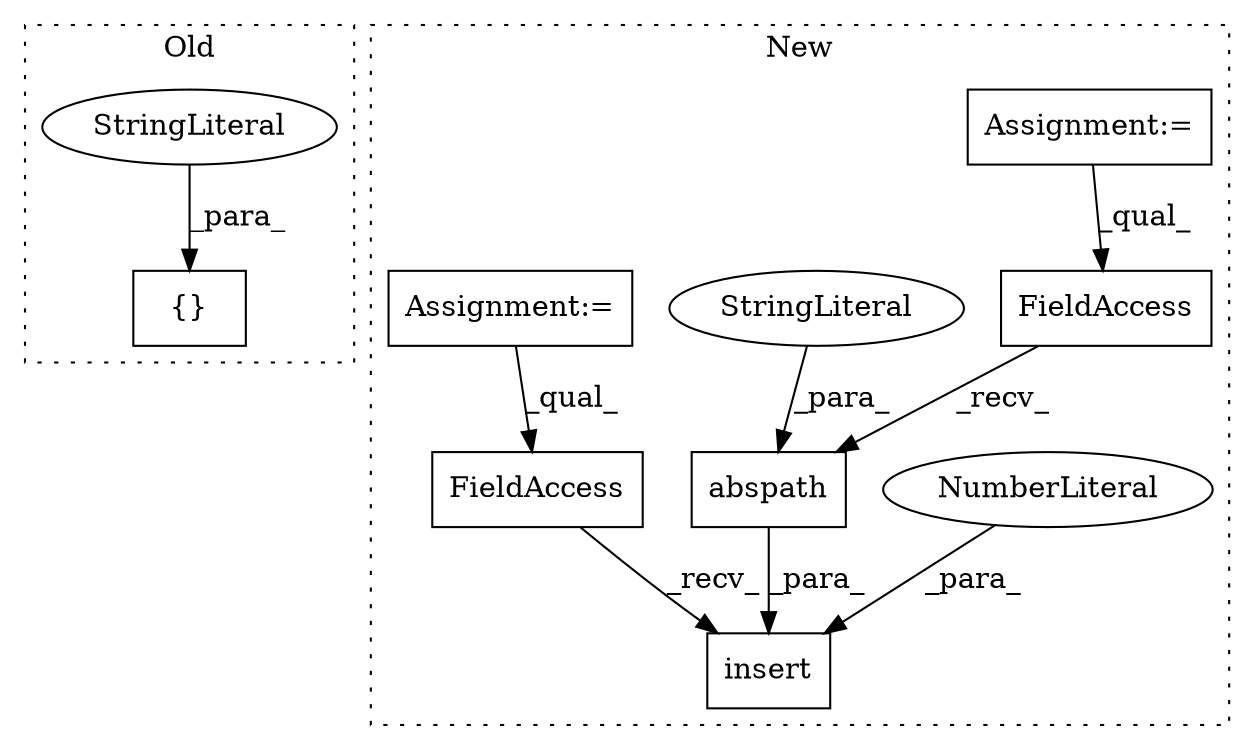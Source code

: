 digraph G {
subgraph cluster0 {
1 [label="{}" a="4" s="658,709" l="1,1" shape="box"];
10 [label="StringLiteral" a="45" s="659" l="7" shape="ellipse"];
label = "Old";
style="dotted";
}
subgraph cluster1 {
2 [label="insert" a="32" s="448,478" l="7,1" shape="box"];
3 [label="NumberLiteral" a="34" s="455" l="1" shape="ellipse"];
4 [label="FieldAccess" a="22" s="439" l="8" shape="box"];
5 [label="abspath" a="32" s="465,477" l="8,1" shape="box"];
6 [label="FieldAccess" a="22" s="457" l="7" shape="box"];
7 [label="StringLiteral" a="45" s="473" l="4" shape="ellipse"];
8 [label="Assignment:=" a="7" s="219" l="3" shape="box"];
9 [label="Assignment:=" a="7" s="133" l="2" shape="box"];
label = "New";
style="dotted";
}
3 -> 2 [label="_para_"];
4 -> 2 [label="_recv_"];
5 -> 2 [label="_para_"];
6 -> 5 [label="_recv_"];
7 -> 5 [label="_para_"];
8 -> 4 [label="_qual_"];
9 -> 6 [label="_qual_"];
10 -> 1 [label="_para_"];
}